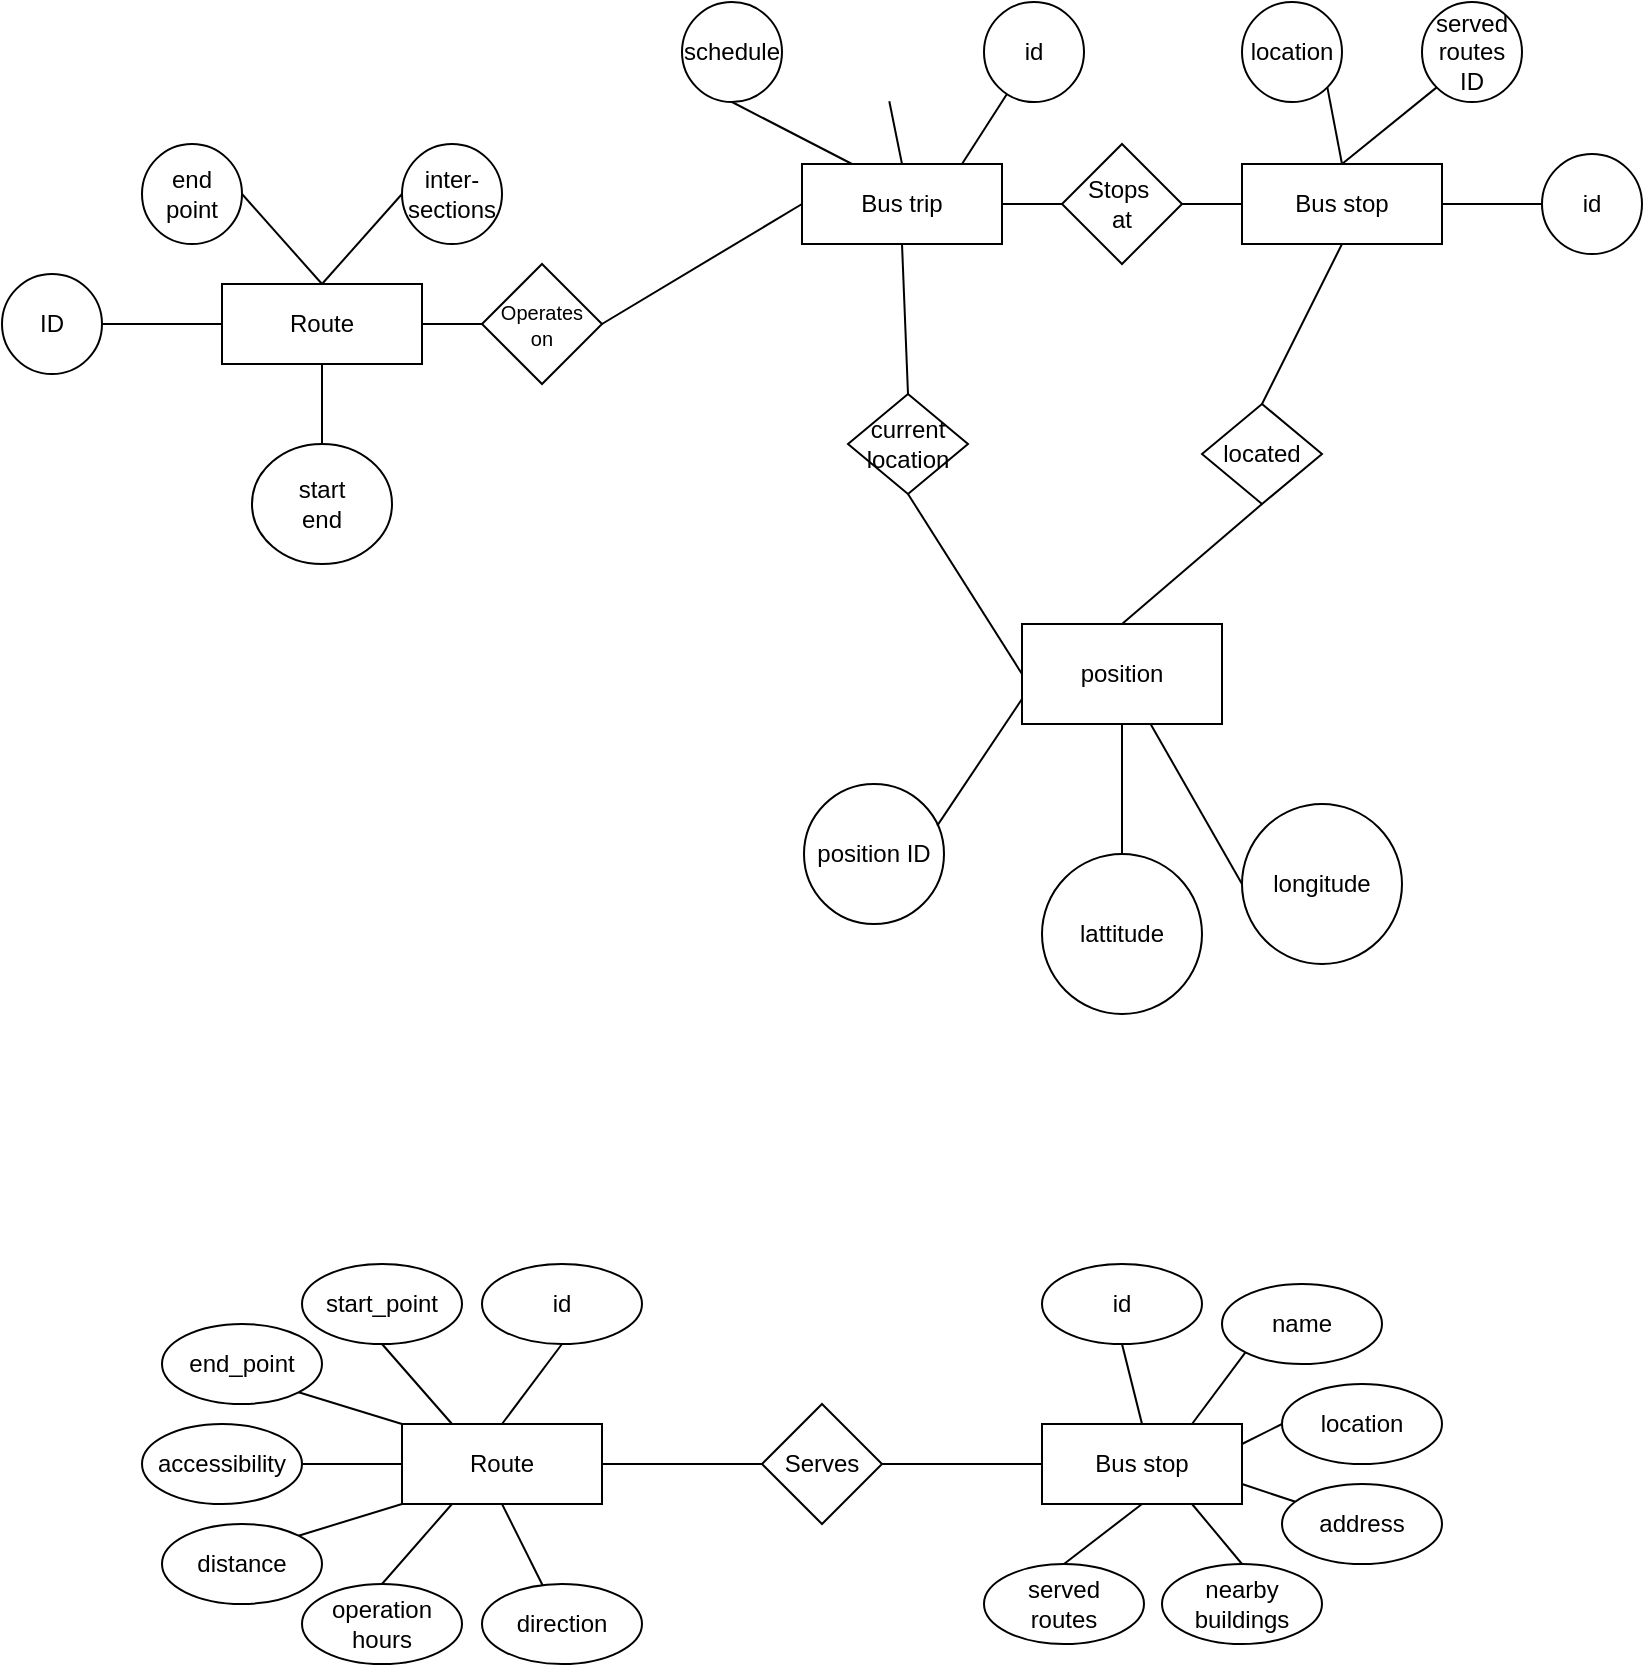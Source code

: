 <mxfile version="24.1.0" type="device">
  <diagram name="Page-1" id="OgqWzHOYpkqpAx2CG4Mx">
    <mxGraphModel dx="1910" dy="672" grid="1" gridSize="10" guides="1" tooltips="1" connect="1" arrows="1" fold="1" page="1" pageScale="1" pageWidth="850" pageHeight="1100" math="0" shadow="0">
      <root>
        <mxCell id="0" />
        <mxCell id="1" parent="0" />
        <mxCell id="xIa3Vx79y7yh4UbGRc0e-11" style="edgeStyle=orthogonalEdgeStyle;rounded=0;orthogonalLoop=1;jettySize=auto;html=1;exitX=1;exitY=0.5;exitDx=0;exitDy=0;entryX=0;entryY=0.5;entryDx=0;entryDy=0;endArrow=none;endFill=0;" parent="1" source="xIa3Vx79y7yh4UbGRc0e-1" target="xIa3Vx79y7yh4UbGRc0e-10" edge="1">
          <mxGeometry relative="1" as="geometry" />
        </mxCell>
        <mxCell id="xIa3Vx79y7yh4UbGRc0e-1" value="Bus trip" style="rounded=0;whiteSpace=wrap;html=1;" parent="1" vertex="1">
          <mxGeometry x="260" y="90" width="100" height="40" as="geometry" />
        </mxCell>
        <mxCell id="xIa3Vx79y7yh4UbGRc0e-22" style="edgeStyle=orthogonalEdgeStyle;rounded=0;orthogonalLoop=1;jettySize=auto;html=1;exitX=1;exitY=0.5;exitDx=0;exitDy=0;entryX=0;entryY=0.5;entryDx=0;entryDy=0;endArrow=none;endFill=0;" parent="1" source="xIa3Vx79y7yh4UbGRc0e-4" target="xIa3Vx79y7yh4UbGRc0e-19" edge="1">
          <mxGeometry relative="1" as="geometry" />
        </mxCell>
        <mxCell id="xIa3Vx79y7yh4UbGRc0e-41" style="rounded=0;orthogonalLoop=1;jettySize=auto;html=1;exitX=0.5;exitY=0;exitDx=0;exitDy=0;entryX=1;entryY=0.5;entryDx=0;entryDy=0;endArrow=none;endFill=0;" parent="1" source="xIa3Vx79y7yh4UbGRc0e-4" target="xIa3Vx79y7yh4UbGRc0e-39" edge="1">
          <mxGeometry relative="1" as="geometry" />
        </mxCell>
        <mxCell id="xIa3Vx79y7yh4UbGRc0e-43" style="rounded=0;orthogonalLoop=1;jettySize=auto;html=1;exitX=0.5;exitY=0;exitDx=0;exitDy=0;entryX=0;entryY=0.5;entryDx=0;entryDy=0;endArrow=none;endFill=0;" parent="1" source="xIa3Vx79y7yh4UbGRc0e-4" target="xIa3Vx79y7yh4UbGRc0e-40" edge="1">
          <mxGeometry relative="1" as="geometry" />
        </mxCell>
        <mxCell id="xIa3Vx79y7yh4UbGRc0e-4" value="Route" style="rounded=0;whiteSpace=wrap;html=1;" parent="1" vertex="1">
          <mxGeometry x="-30" y="150" width="100" height="40" as="geometry" />
        </mxCell>
        <mxCell id="xIa3Vx79y7yh4UbGRc0e-52" style="rounded=0;orthogonalLoop=1;jettySize=auto;html=1;exitX=0.5;exitY=0;exitDx=0;exitDy=0;entryX=1;entryY=1;entryDx=0;entryDy=0;endArrow=none;endFill=0;" parent="1" source="xIa3Vx79y7yh4UbGRc0e-5" target="xIa3Vx79y7yh4UbGRc0e-50" edge="1">
          <mxGeometry relative="1" as="geometry" />
        </mxCell>
        <mxCell id="xIa3Vx79y7yh4UbGRc0e-53" style="rounded=0;orthogonalLoop=1;jettySize=auto;html=1;exitX=0.5;exitY=0;exitDx=0;exitDy=0;entryX=0;entryY=1;entryDx=0;entryDy=0;endArrow=none;endFill=0;" parent="1" source="xIa3Vx79y7yh4UbGRc0e-5" target="xIa3Vx79y7yh4UbGRc0e-51" edge="1">
          <mxGeometry relative="1" as="geometry" />
        </mxCell>
        <mxCell id="xIa3Vx79y7yh4UbGRc0e-5" value="Bus stop" style="rounded=0;whiteSpace=wrap;html=1;" parent="1" vertex="1">
          <mxGeometry x="480" y="90" width="100" height="40" as="geometry" />
        </mxCell>
        <mxCell id="xIa3Vx79y7yh4UbGRc0e-81" style="edgeStyle=orthogonalEdgeStyle;rounded=0;orthogonalLoop=1;jettySize=auto;html=1;exitX=1;exitY=0.5;exitDx=0;exitDy=0;entryX=0;entryY=0.5;entryDx=0;entryDy=0;endArrow=none;endFill=0;" parent="1" source="xIa3Vx79y7yh4UbGRc0e-10" target="xIa3Vx79y7yh4UbGRc0e-5" edge="1">
          <mxGeometry relative="1" as="geometry" />
        </mxCell>
        <mxCell id="xIa3Vx79y7yh4UbGRc0e-10" value="Stops&amp;nbsp;&lt;div&gt;at&lt;/div&gt;" style="rhombus;whiteSpace=wrap;html=1;" parent="1" vertex="1">
          <mxGeometry x="390" y="80" width="60" height="60" as="geometry" />
        </mxCell>
        <mxCell id="xIa3Vx79y7yh4UbGRc0e-23" style="rounded=0;orthogonalLoop=1;jettySize=auto;html=1;exitX=1;exitY=0.5;exitDx=0;exitDy=0;entryX=0;entryY=0.5;entryDx=0;entryDy=0;endArrow=none;endFill=0;" parent="1" source="xIa3Vx79y7yh4UbGRc0e-19" target="xIa3Vx79y7yh4UbGRc0e-1" edge="1">
          <mxGeometry relative="1" as="geometry" />
        </mxCell>
        <mxCell id="xIa3Vx79y7yh4UbGRc0e-19" value="&lt;font style=&quot;font-size: 10px;&quot;&gt;Operates&lt;/font&gt;&lt;div style=&quot;font-size: 10px;&quot;&gt;&lt;font style=&quot;font-size: 10px;&quot;&gt;on&lt;/font&gt;&lt;/div&gt;" style="rhombus;whiteSpace=wrap;html=1;" parent="1" vertex="1">
          <mxGeometry x="100" y="140" width="60" height="60" as="geometry" />
        </mxCell>
        <mxCell id="xIa3Vx79y7yh4UbGRc0e-39" value="end&lt;div&gt;point&lt;/div&gt;" style="ellipse;whiteSpace=wrap;html=1;" parent="1" vertex="1">
          <mxGeometry x="-70" y="80" width="50" height="50" as="geometry" />
        </mxCell>
        <mxCell id="xIa3Vx79y7yh4UbGRc0e-40" value="inter-&lt;div&gt;sections&lt;/div&gt;" style="ellipse;whiteSpace=wrap;html=1;" parent="1" vertex="1">
          <mxGeometry x="60" y="80" width="50" height="50" as="geometry" />
        </mxCell>
        <mxCell id="xIa3Vx79y7yh4UbGRc0e-48" style="rounded=0;orthogonalLoop=1;jettySize=auto;html=1;exitX=0.5;exitY=0;exitDx=0;exitDy=0;entryX=0.453;entryY=0.993;entryDx=0;entryDy=0;entryPerimeter=0;endArrow=none;endFill=0;" parent="1" source="xIa3Vx79y7yh4UbGRc0e-1" edge="1">
          <mxGeometry relative="1" as="geometry">
            <mxPoint x="303.65" y="58.65" as="targetPoint" />
          </mxGeometry>
        </mxCell>
        <mxCell id="xIa3Vx79y7yh4UbGRc0e-50" value="location" style="ellipse;whiteSpace=wrap;html=1;" parent="1" vertex="1">
          <mxGeometry x="480" y="9" width="50" height="50" as="geometry" />
        </mxCell>
        <mxCell id="xIa3Vx79y7yh4UbGRc0e-51" value="served&lt;div&gt;routes ID&lt;/div&gt;" style="ellipse;whiteSpace=wrap;html=1;" parent="1" vertex="1">
          <mxGeometry x="570" y="9" width="50" height="50" as="geometry" />
        </mxCell>
        <mxCell id="IcOZGdYZxW1Ww55h6HlO-5" style="edgeStyle=orthogonalEdgeStyle;rounded=0;orthogonalLoop=1;jettySize=auto;html=1;exitX=1;exitY=0.5;exitDx=0;exitDy=0;entryX=0;entryY=0.5;entryDx=0;entryDy=0;endArrow=none;endFill=0;" parent="1" source="IcOZGdYZxW1Ww55h6HlO-1" target="IcOZGdYZxW1Ww55h6HlO-4" edge="1">
          <mxGeometry relative="1" as="geometry" />
        </mxCell>
        <mxCell id="IcOZGdYZxW1Ww55h6HlO-14" style="rounded=0;orthogonalLoop=1;jettySize=auto;html=1;exitX=0.5;exitY=0;exitDx=0;exitDy=0;entryX=0.5;entryY=1;entryDx=0;entryDy=0;endArrow=none;endFill=0;" parent="1" source="IcOZGdYZxW1Ww55h6HlO-1" target="IcOZGdYZxW1Ww55h6HlO-7" edge="1">
          <mxGeometry relative="1" as="geometry" />
        </mxCell>
        <mxCell id="IcOZGdYZxW1Ww55h6HlO-15" style="rounded=0;orthogonalLoop=1;jettySize=auto;html=1;exitX=0.25;exitY=0;exitDx=0;exitDy=0;entryX=0.5;entryY=1;entryDx=0;entryDy=0;endArrow=none;endFill=0;" parent="1" source="IcOZGdYZxW1Ww55h6HlO-1" target="IcOZGdYZxW1Ww55h6HlO-8" edge="1">
          <mxGeometry relative="1" as="geometry" />
        </mxCell>
        <mxCell id="IcOZGdYZxW1Ww55h6HlO-16" style="rounded=0;orthogonalLoop=1;jettySize=auto;html=1;exitX=0;exitY=0;exitDx=0;exitDy=0;entryX=1;entryY=1;entryDx=0;entryDy=0;endArrow=none;endFill=0;" parent="1" source="IcOZGdYZxW1Ww55h6HlO-1" target="IcOZGdYZxW1Ww55h6HlO-9" edge="1">
          <mxGeometry relative="1" as="geometry" />
        </mxCell>
        <mxCell id="IcOZGdYZxW1Ww55h6HlO-17" style="edgeStyle=orthogonalEdgeStyle;rounded=0;orthogonalLoop=1;jettySize=auto;html=1;exitX=0;exitY=0.5;exitDx=0;exitDy=0;entryX=1;entryY=0.5;entryDx=0;entryDy=0;endArrow=none;endFill=0;" parent="1" source="IcOZGdYZxW1Ww55h6HlO-1" target="IcOZGdYZxW1Ww55h6HlO-10" edge="1">
          <mxGeometry relative="1" as="geometry" />
        </mxCell>
        <mxCell id="IcOZGdYZxW1Ww55h6HlO-18" style="rounded=0;orthogonalLoop=1;jettySize=auto;html=1;exitX=0;exitY=1;exitDx=0;exitDy=0;entryX=1;entryY=0;entryDx=0;entryDy=0;endArrow=none;endFill=0;" parent="1" source="IcOZGdYZxW1Ww55h6HlO-1" target="IcOZGdYZxW1Ww55h6HlO-11" edge="1">
          <mxGeometry relative="1" as="geometry" />
        </mxCell>
        <mxCell id="IcOZGdYZxW1Ww55h6HlO-19" style="rounded=0;orthogonalLoop=1;jettySize=auto;html=1;exitX=0.25;exitY=1;exitDx=0;exitDy=0;entryX=0.5;entryY=0;entryDx=0;entryDy=0;endArrow=none;endFill=0;" parent="1" source="IcOZGdYZxW1Ww55h6HlO-1" target="IcOZGdYZxW1Ww55h6HlO-12" edge="1">
          <mxGeometry relative="1" as="geometry" />
        </mxCell>
        <mxCell id="IcOZGdYZxW1Ww55h6HlO-20" style="rounded=0;orthogonalLoop=1;jettySize=auto;html=1;exitX=0.5;exitY=1;exitDx=0;exitDy=0;endArrow=none;endFill=0;" parent="1" source="IcOZGdYZxW1Ww55h6HlO-1" target="IcOZGdYZxW1Ww55h6HlO-13" edge="1">
          <mxGeometry relative="1" as="geometry" />
        </mxCell>
        <mxCell id="IcOZGdYZxW1Ww55h6HlO-1" value="Route" style="rounded=0;whiteSpace=wrap;html=1;" parent="1" vertex="1">
          <mxGeometry x="60" y="720" width="100" height="40" as="geometry" />
        </mxCell>
        <mxCell id="IcOZGdYZxW1Ww55h6HlO-27" style="rounded=0;orthogonalLoop=1;jettySize=auto;html=1;exitX=0.5;exitY=0;exitDx=0;exitDy=0;entryX=0.5;entryY=1;entryDx=0;entryDy=0;endArrow=none;endFill=0;" parent="1" source="IcOZGdYZxW1Ww55h6HlO-2" target="IcOZGdYZxW1Ww55h6HlO-21" edge="1">
          <mxGeometry relative="1" as="geometry" />
        </mxCell>
        <mxCell id="IcOZGdYZxW1Ww55h6HlO-28" style="rounded=0;orthogonalLoop=1;jettySize=auto;html=1;exitX=0.75;exitY=0;exitDx=0;exitDy=0;entryX=0;entryY=1;entryDx=0;entryDy=0;endArrow=none;endFill=0;" parent="1" source="IcOZGdYZxW1Ww55h6HlO-2" target="IcOZGdYZxW1Ww55h6HlO-22" edge="1">
          <mxGeometry relative="1" as="geometry" />
        </mxCell>
        <mxCell id="IcOZGdYZxW1Ww55h6HlO-30" style="rounded=0;orthogonalLoop=1;jettySize=auto;html=1;exitX=1;exitY=0.75;exitDx=0;exitDy=0;endArrow=none;endFill=0;" parent="1" source="IcOZGdYZxW1Ww55h6HlO-2" target="IcOZGdYZxW1Ww55h6HlO-24" edge="1">
          <mxGeometry relative="1" as="geometry" />
        </mxCell>
        <mxCell id="IcOZGdYZxW1Ww55h6HlO-31" style="rounded=0;orthogonalLoop=1;jettySize=auto;html=1;exitX=0.75;exitY=1;exitDx=0;exitDy=0;entryX=0.5;entryY=0;entryDx=0;entryDy=0;endArrow=none;endFill=0;" parent="1" source="IcOZGdYZxW1Ww55h6HlO-2" target="IcOZGdYZxW1Ww55h6HlO-25" edge="1">
          <mxGeometry relative="1" as="geometry" />
        </mxCell>
        <mxCell id="IcOZGdYZxW1Ww55h6HlO-32" style="rounded=0;orthogonalLoop=1;jettySize=auto;html=1;exitX=0.5;exitY=1;exitDx=0;exitDy=0;entryX=0.5;entryY=0;entryDx=0;entryDy=0;endArrow=none;endFill=0;" parent="1" source="IcOZGdYZxW1Ww55h6HlO-2" target="IcOZGdYZxW1Ww55h6HlO-26" edge="1">
          <mxGeometry relative="1" as="geometry" />
        </mxCell>
        <mxCell id="IcOZGdYZxW1Ww55h6HlO-2" value="Bus stop" style="rounded=0;whiteSpace=wrap;html=1;" parent="1" vertex="1">
          <mxGeometry x="380" y="720" width="100" height="40" as="geometry" />
        </mxCell>
        <mxCell id="IcOZGdYZxW1Ww55h6HlO-6" style="edgeStyle=orthogonalEdgeStyle;rounded=0;orthogonalLoop=1;jettySize=auto;html=1;exitX=1;exitY=0.5;exitDx=0;exitDy=0;entryX=0;entryY=0.5;entryDx=0;entryDy=0;endArrow=none;endFill=0;" parent="1" source="IcOZGdYZxW1Ww55h6HlO-4" target="IcOZGdYZxW1Ww55h6HlO-2" edge="1">
          <mxGeometry relative="1" as="geometry" />
        </mxCell>
        <mxCell id="IcOZGdYZxW1Ww55h6HlO-4" value="Serves" style="rhombus;whiteSpace=wrap;html=1;" parent="1" vertex="1">
          <mxGeometry x="240" y="710" width="60" height="60" as="geometry" />
        </mxCell>
        <mxCell id="IcOZGdYZxW1Ww55h6HlO-7" value="id" style="ellipse;whiteSpace=wrap;html=1;" parent="1" vertex="1">
          <mxGeometry x="100" y="640" width="80" height="40" as="geometry" />
        </mxCell>
        <mxCell id="IcOZGdYZxW1Ww55h6HlO-8" value="start_point" style="ellipse;whiteSpace=wrap;html=1;" parent="1" vertex="1">
          <mxGeometry x="10" y="640" width="80" height="40" as="geometry" />
        </mxCell>
        <mxCell id="IcOZGdYZxW1Ww55h6HlO-9" value="end_point" style="ellipse;whiteSpace=wrap;html=1;" parent="1" vertex="1">
          <mxGeometry x="-60" y="670" width="80" height="40" as="geometry" />
        </mxCell>
        <mxCell id="IcOZGdYZxW1Ww55h6HlO-10" value="accessibility" style="ellipse;whiteSpace=wrap;html=1;" parent="1" vertex="1">
          <mxGeometry x="-70" y="720" width="80" height="40" as="geometry" />
        </mxCell>
        <mxCell id="IcOZGdYZxW1Ww55h6HlO-11" value="distance" style="ellipse;whiteSpace=wrap;html=1;" parent="1" vertex="1">
          <mxGeometry x="-60" y="770" width="80" height="40" as="geometry" />
        </mxCell>
        <mxCell id="IcOZGdYZxW1Ww55h6HlO-12" value="operation&lt;div&gt;hours&lt;/div&gt;" style="ellipse;whiteSpace=wrap;html=1;" parent="1" vertex="1">
          <mxGeometry x="10" y="800" width="80" height="40" as="geometry" />
        </mxCell>
        <mxCell id="IcOZGdYZxW1Ww55h6HlO-13" value="direction" style="ellipse;whiteSpace=wrap;html=1;" parent="1" vertex="1">
          <mxGeometry x="100" y="800" width="80" height="40" as="geometry" />
        </mxCell>
        <mxCell id="IcOZGdYZxW1Ww55h6HlO-21" value="id" style="ellipse;whiteSpace=wrap;html=1;" parent="1" vertex="1">
          <mxGeometry x="380" y="640" width="80" height="40" as="geometry" />
        </mxCell>
        <mxCell id="IcOZGdYZxW1Ww55h6HlO-22" value="name" style="ellipse;whiteSpace=wrap;html=1;" parent="1" vertex="1">
          <mxGeometry x="470" y="650" width="80" height="40" as="geometry" />
        </mxCell>
        <mxCell id="IcOZGdYZxW1Ww55h6HlO-23" value="location" style="ellipse;whiteSpace=wrap;html=1;" parent="1" vertex="1">
          <mxGeometry x="500" y="700" width="80" height="40" as="geometry" />
        </mxCell>
        <mxCell id="IcOZGdYZxW1Ww55h6HlO-24" value="address" style="ellipse;whiteSpace=wrap;html=1;" parent="1" vertex="1">
          <mxGeometry x="500" y="750" width="80" height="40" as="geometry" />
        </mxCell>
        <mxCell id="IcOZGdYZxW1Ww55h6HlO-25" value="nearby&lt;div&gt;buildings&lt;/div&gt;" style="ellipse;whiteSpace=wrap;html=1;" parent="1" vertex="1">
          <mxGeometry x="440" y="790" width="80" height="40" as="geometry" />
        </mxCell>
        <mxCell id="IcOZGdYZxW1Ww55h6HlO-26" value="served&lt;div&gt;routes&lt;/div&gt;" style="ellipse;whiteSpace=wrap;html=1;" parent="1" vertex="1">
          <mxGeometry x="351" y="790" width="80" height="40" as="geometry" />
        </mxCell>
        <mxCell id="IcOZGdYZxW1Ww55h6HlO-29" style="rounded=0;orthogonalLoop=1;jettySize=auto;html=1;entryX=0;entryY=0.5;entryDx=0;entryDy=0;endArrow=none;endFill=0;" parent="1" target="IcOZGdYZxW1Ww55h6HlO-23" edge="1">
          <mxGeometry relative="1" as="geometry">
            <mxPoint x="480" y="730" as="sourcePoint" />
          </mxGeometry>
        </mxCell>
        <mxCell id="QBGAywy0s2tyQeMW8puN-1" value="position" style="html=1;dashed=0;whiteSpace=wrap;" parent="1" vertex="1">
          <mxGeometry x="370" y="320" width="100" height="50" as="geometry" />
        </mxCell>
        <mxCell id="QBGAywy0s2tyQeMW8puN-2" value="located" style="shape=rhombus;html=1;dashed=0;whiteSpace=wrap;perimeter=rhombusPerimeter;" parent="1" vertex="1">
          <mxGeometry x="460" y="210" width="60" height="50" as="geometry" />
        </mxCell>
        <mxCell id="QBGAywy0s2tyQeMW8puN-3" value="" style="endArrow=none;html=1;rounded=0;entryX=0.5;entryY=1;entryDx=0;entryDy=0;exitX=0.5;exitY=0;exitDx=0;exitDy=0;" parent="1" source="QBGAywy0s2tyQeMW8puN-2" target="xIa3Vx79y7yh4UbGRc0e-5" edge="1">
          <mxGeometry relative="1" as="geometry">
            <mxPoint x="480" y="300" as="sourcePoint" />
            <mxPoint x="640" y="300" as="targetPoint" />
          </mxGeometry>
        </mxCell>
        <mxCell id="QBGAywy0s2tyQeMW8puN-4" value="" style="endArrow=none;html=1;rounded=0;exitX=0.5;exitY=0;exitDx=0;exitDy=0;entryX=0.5;entryY=1;entryDx=0;entryDy=0;" parent="1" source="QBGAywy0s2tyQeMW8puN-1" target="QBGAywy0s2tyQeMW8puN-2" edge="1">
          <mxGeometry relative="1" as="geometry">
            <mxPoint x="480" y="300" as="sourcePoint" />
            <mxPoint x="640" y="300" as="targetPoint" />
          </mxGeometry>
        </mxCell>
        <mxCell id="QBGAywy0s2tyQeMW8puN-8" value="longitude" style="ellipse;whiteSpace=wrap;html=1;dashed=0;" parent="1" vertex="1">
          <mxGeometry x="480" y="410" width="80" height="80" as="geometry" />
        </mxCell>
        <mxCell id="QBGAywy0s2tyQeMW8puN-10" value="lattitude" style="ellipse;whiteSpace=wrap;html=1;dashed=0;" parent="1" vertex="1">
          <mxGeometry x="380" y="435" width="80" height="80" as="geometry" />
        </mxCell>
        <mxCell id="QBGAywy0s2tyQeMW8puN-12" value="" style="endArrow=none;html=1;rounded=0;exitX=0.5;exitY=1;exitDx=0;exitDy=0;entryX=0.5;entryY=0;entryDx=0;entryDy=0;" parent="1" source="xIa3Vx79y7yh4UbGRc0e-1" target="QBGAywy0s2tyQeMW8puN-15" edge="1">
          <mxGeometry relative="1" as="geometry">
            <mxPoint x="290" y="300" as="sourcePoint" />
            <mxPoint x="305" y="190" as="targetPoint" />
          </mxGeometry>
        </mxCell>
        <mxCell id="QBGAywy0s2tyQeMW8puN-13" value="" style="endArrow=none;html=1;rounded=0;entryX=0;entryY=0.5;entryDx=0;entryDy=0;" parent="1" source="QBGAywy0s2tyQeMW8puN-1" target="QBGAywy0s2tyQeMW8puN-8" edge="1">
          <mxGeometry relative="1" as="geometry">
            <mxPoint x="480" y="300" as="sourcePoint" />
            <mxPoint x="640" y="300" as="targetPoint" />
          </mxGeometry>
        </mxCell>
        <mxCell id="QBGAywy0s2tyQeMW8puN-14" value="" style="endArrow=none;html=1;rounded=0;entryX=0.5;entryY=0;entryDx=0;entryDy=0;exitX=0.5;exitY=1;exitDx=0;exitDy=0;" parent="1" source="QBGAywy0s2tyQeMW8puN-1" target="QBGAywy0s2tyQeMW8puN-10" edge="1">
          <mxGeometry relative="1" as="geometry">
            <mxPoint x="480" y="355" as="sourcePoint" />
            <mxPoint x="545" y="355" as="targetPoint" />
          </mxGeometry>
        </mxCell>
        <mxCell id="QBGAywy0s2tyQeMW8puN-15" value="current location" style="shape=rhombus;html=1;dashed=0;whiteSpace=wrap;perimeter=rhombusPerimeter;" parent="1" vertex="1">
          <mxGeometry x="283" y="205" width="60" height="50" as="geometry" />
        </mxCell>
        <mxCell id="QBGAywy0s2tyQeMW8puN-16" value="" style="endArrow=none;html=1;rounded=0;exitX=0.5;exitY=1;exitDx=0;exitDy=0;entryX=0;entryY=0.5;entryDx=0;entryDy=0;" parent="1" source="QBGAywy0s2tyQeMW8puN-15" target="QBGAywy0s2tyQeMW8puN-1" edge="1">
          <mxGeometry relative="1" as="geometry">
            <mxPoint x="480" y="300" as="sourcePoint" />
            <mxPoint x="640" y="300" as="targetPoint" />
          </mxGeometry>
        </mxCell>
        <mxCell id="QBGAywy0s2tyQeMW8puN-18" value="schedule" style="ellipse;whiteSpace=wrap;html=1;" parent="1" vertex="1">
          <mxGeometry x="200" y="9" width="50" height="50" as="geometry" />
        </mxCell>
        <mxCell id="QBGAywy0s2tyQeMW8puN-19" value="" style="endArrow=none;html=1;rounded=0;entryX=0.25;entryY=0;entryDx=0;entryDy=0;exitX=0.5;exitY=1;exitDx=0;exitDy=0;" parent="1" source="QBGAywy0s2tyQeMW8puN-18" target="xIa3Vx79y7yh4UbGRc0e-1" edge="1">
          <mxGeometry relative="1" as="geometry">
            <mxPoint x="300" y="290" as="sourcePoint" />
            <mxPoint x="460" y="290" as="targetPoint" />
          </mxGeometry>
        </mxCell>
        <mxCell id="QBGAywy0s2tyQeMW8puN-21" value="id" style="ellipse;whiteSpace=wrap;html=1;" parent="1" vertex="1">
          <mxGeometry x="351" y="9" width="50" height="50" as="geometry" />
        </mxCell>
        <mxCell id="QBGAywy0s2tyQeMW8puN-22" value="" style="endArrow=none;html=1;rounded=0;" parent="1" target="QBGAywy0s2tyQeMW8puN-21" edge="1">
          <mxGeometry relative="1" as="geometry">
            <mxPoint x="340" y="90" as="sourcePoint" />
            <mxPoint x="460" y="290" as="targetPoint" />
          </mxGeometry>
        </mxCell>
        <mxCell id="QBGAywy0s2tyQeMW8puN-24" value="id" style="ellipse;whiteSpace=wrap;html=1;rounded=0;" parent="1" vertex="1">
          <mxGeometry x="630" y="85" width="50" height="50" as="geometry" />
        </mxCell>
        <mxCell id="QBGAywy0s2tyQeMW8puN-26" style="rounded=0;orthogonalLoop=1;jettySize=auto;html=1;exitX=1;exitY=0.5;exitDx=0;exitDy=0;entryX=0;entryY=0.5;entryDx=0;entryDy=0;endArrow=none;endFill=0;" parent="1" source="xIa3Vx79y7yh4UbGRc0e-5" target="QBGAywy0s2tyQeMW8puN-24" edge="1">
          <mxGeometry relative="1" as="geometry">
            <mxPoint x="540" y="100" as="sourcePoint" />
            <mxPoint x="567" y="62" as="targetPoint" />
          </mxGeometry>
        </mxCell>
        <mxCell id="QBGAywy0s2tyQeMW8puN-27" value="start&lt;div&gt;end&lt;/div&gt;" style="ellipse;whiteSpace=wrap;html=1;rounded=0;" parent="1" vertex="1">
          <mxGeometry x="-15" y="230" width="70" height="60" as="geometry" />
        </mxCell>
        <mxCell id="QBGAywy0s2tyQeMW8puN-29" value="" style="endArrow=none;html=1;rounded=0;exitX=0.5;exitY=1;exitDx=0;exitDy=0;entryX=0.5;entryY=0;entryDx=0;entryDy=0;" parent="1" source="xIa3Vx79y7yh4UbGRc0e-4" target="QBGAywy0s2tyQeMW8puN-27" edge="1">
          <mxGeometry relative="1" as="geometry">
            <mxPoint x="300" y="290" as="sourcePoint" />
            <mxPoint x="460" y="290" as="targetPoint" />
          </mxGeometry>
        </mxCell>
        <mxCell id="QBGAywy0s2tyQeMW8puN-30" value="ID" style="ellipse;whiteSpace=wrap;html=1;rounded=0;" parent="1" vertex="1">
          <mxGeometry x="-140" y="145" width="50" height="50" as="geometry" />
        </mxCell>
        <mxCell id="QBGAywy0s2tyQeMW8puN-32" value="" style="endArrow=none;html=1;rounded=0;exitX=0;exitY=0.5;exitDx=0;exitDy=0;entryX=1;entryY=0.5;entryDx=0;entryDy=0;" parent="1" source="xIa3Vx79y7yh4UbGRc0e-4" target="QBGAywy0s2tyQeMW8puN-30" edge="1">
          <mxGeometry relative="1" as="geometry">
            <mxPoint x="30" y="200" as="sourcePoint" />
            <mxPoint x="30" y="240" as="targetPoint" />
          </mxGeometry>
        </mxCell>
        <mxCell id="QBGAywy0s2tyQeMW8puN-33" value="position ID" style="ellipse;whiteSpace=wrap;html=1;dashed=0;" parent="1" vertex="1">
          <mxGeometry x="261" y="400" width="70" height="70" as="geometry" />
        </mxCell>
        <mxCell id="QBGAywy0s2tyQeMW8puN-35" value="" style="endArrow=none;html=1;rounded=0;entryX=0.952;entryY=0.297;entryDx=0;entryDy=0;exitX=0;exitY=0.75;exitDx=0;exitDy=0;entryPerimeter=0;" parent="1" source="QBGAywy0s2tyQeMW8puN-1" target="QBGAywy0s2tyQeMW8puN-33" edge="1">
          <mxGeometry relative="1" as="geometry">
            <mxPoint x="430" y="380" as="sourcePoint" />
            <mxPoint x="430" y="445" as="targetPoint" />
          </mxGeometry>
        </mxCell>
      </root>
    </mxGraphModel>
  </diagram>
</mxfile>
